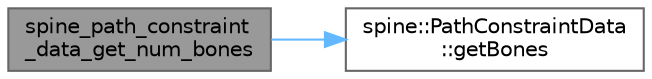 digraph "spine_path_constraint_data_get_num_bones"
{
 // LATEX_PDF_SIZE
  bgcolor="transparent";
  edge [fontname=Helvetica,fontsize=10,labelfontname=Helvetica,labelfontsize=10];
  node [fontname=Helvetica,fontsize=10,shape=box,height=0.2,width=0.4];
  rankdir="LR";
  Node1 [id="Node000001",label="spine_path_constraint\l_data_get_num_bones",height=0.2,width=0.4,color="gray40", fillcolor="grey60", style="filled", fontcolor="black",tooltip=" "];
  Node1 -> Node2 [id="edge2_Node000001_Node000002",color="steelblue1",style="solid",tooltip=" "];
  Node2 [id="Node000002",label="spine::PathConstraintData\l::getBones",height=0.2,width=0.4,color="grey40", fillcolor="white", style="filled",URL="$classspine_1_1_path_constraint_data.html#a5504fc0634f2560515ae23a2f80bf25c",tooltip=" "];
}
